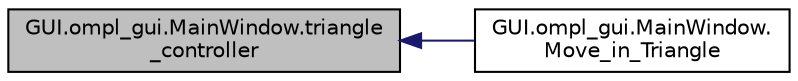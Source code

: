 digraph "GUI.ompl_gui.MainWindow.triangle_controller"
{
 // INTERACTIVE_SVG=YES
  edge [fontname="Helvetica",fontsize="10",labelfontname="Helvetica",labelfontsize="10"];
  node [fontname="Helvetica",fontsize="10",shape=record];
  rankdir="LR";
  Node1 [label="GUI.ompl_gui.MainWindow.triangle\l_controller",height=0.2,width=0.4,color="black", fillcolor="grey75", style="filled", fontcolor="black"];
  Node1 -> Node2 [dir="back",color="midnightblue",fontsize="10",style="solid",fontname="Helvetica"];
  Node2 [label="GUI.ompl_gui.MainWindow.\lMove_in_Triangle",height=0.2,width=0.4,color="black", fillcolor="white", style="filled",URL="$da/d05/class_g_u_i_1_1ompl__gui_1_1_main_window.html#a07514531e11efddb59d37f6ddf3c4c76"];
}
